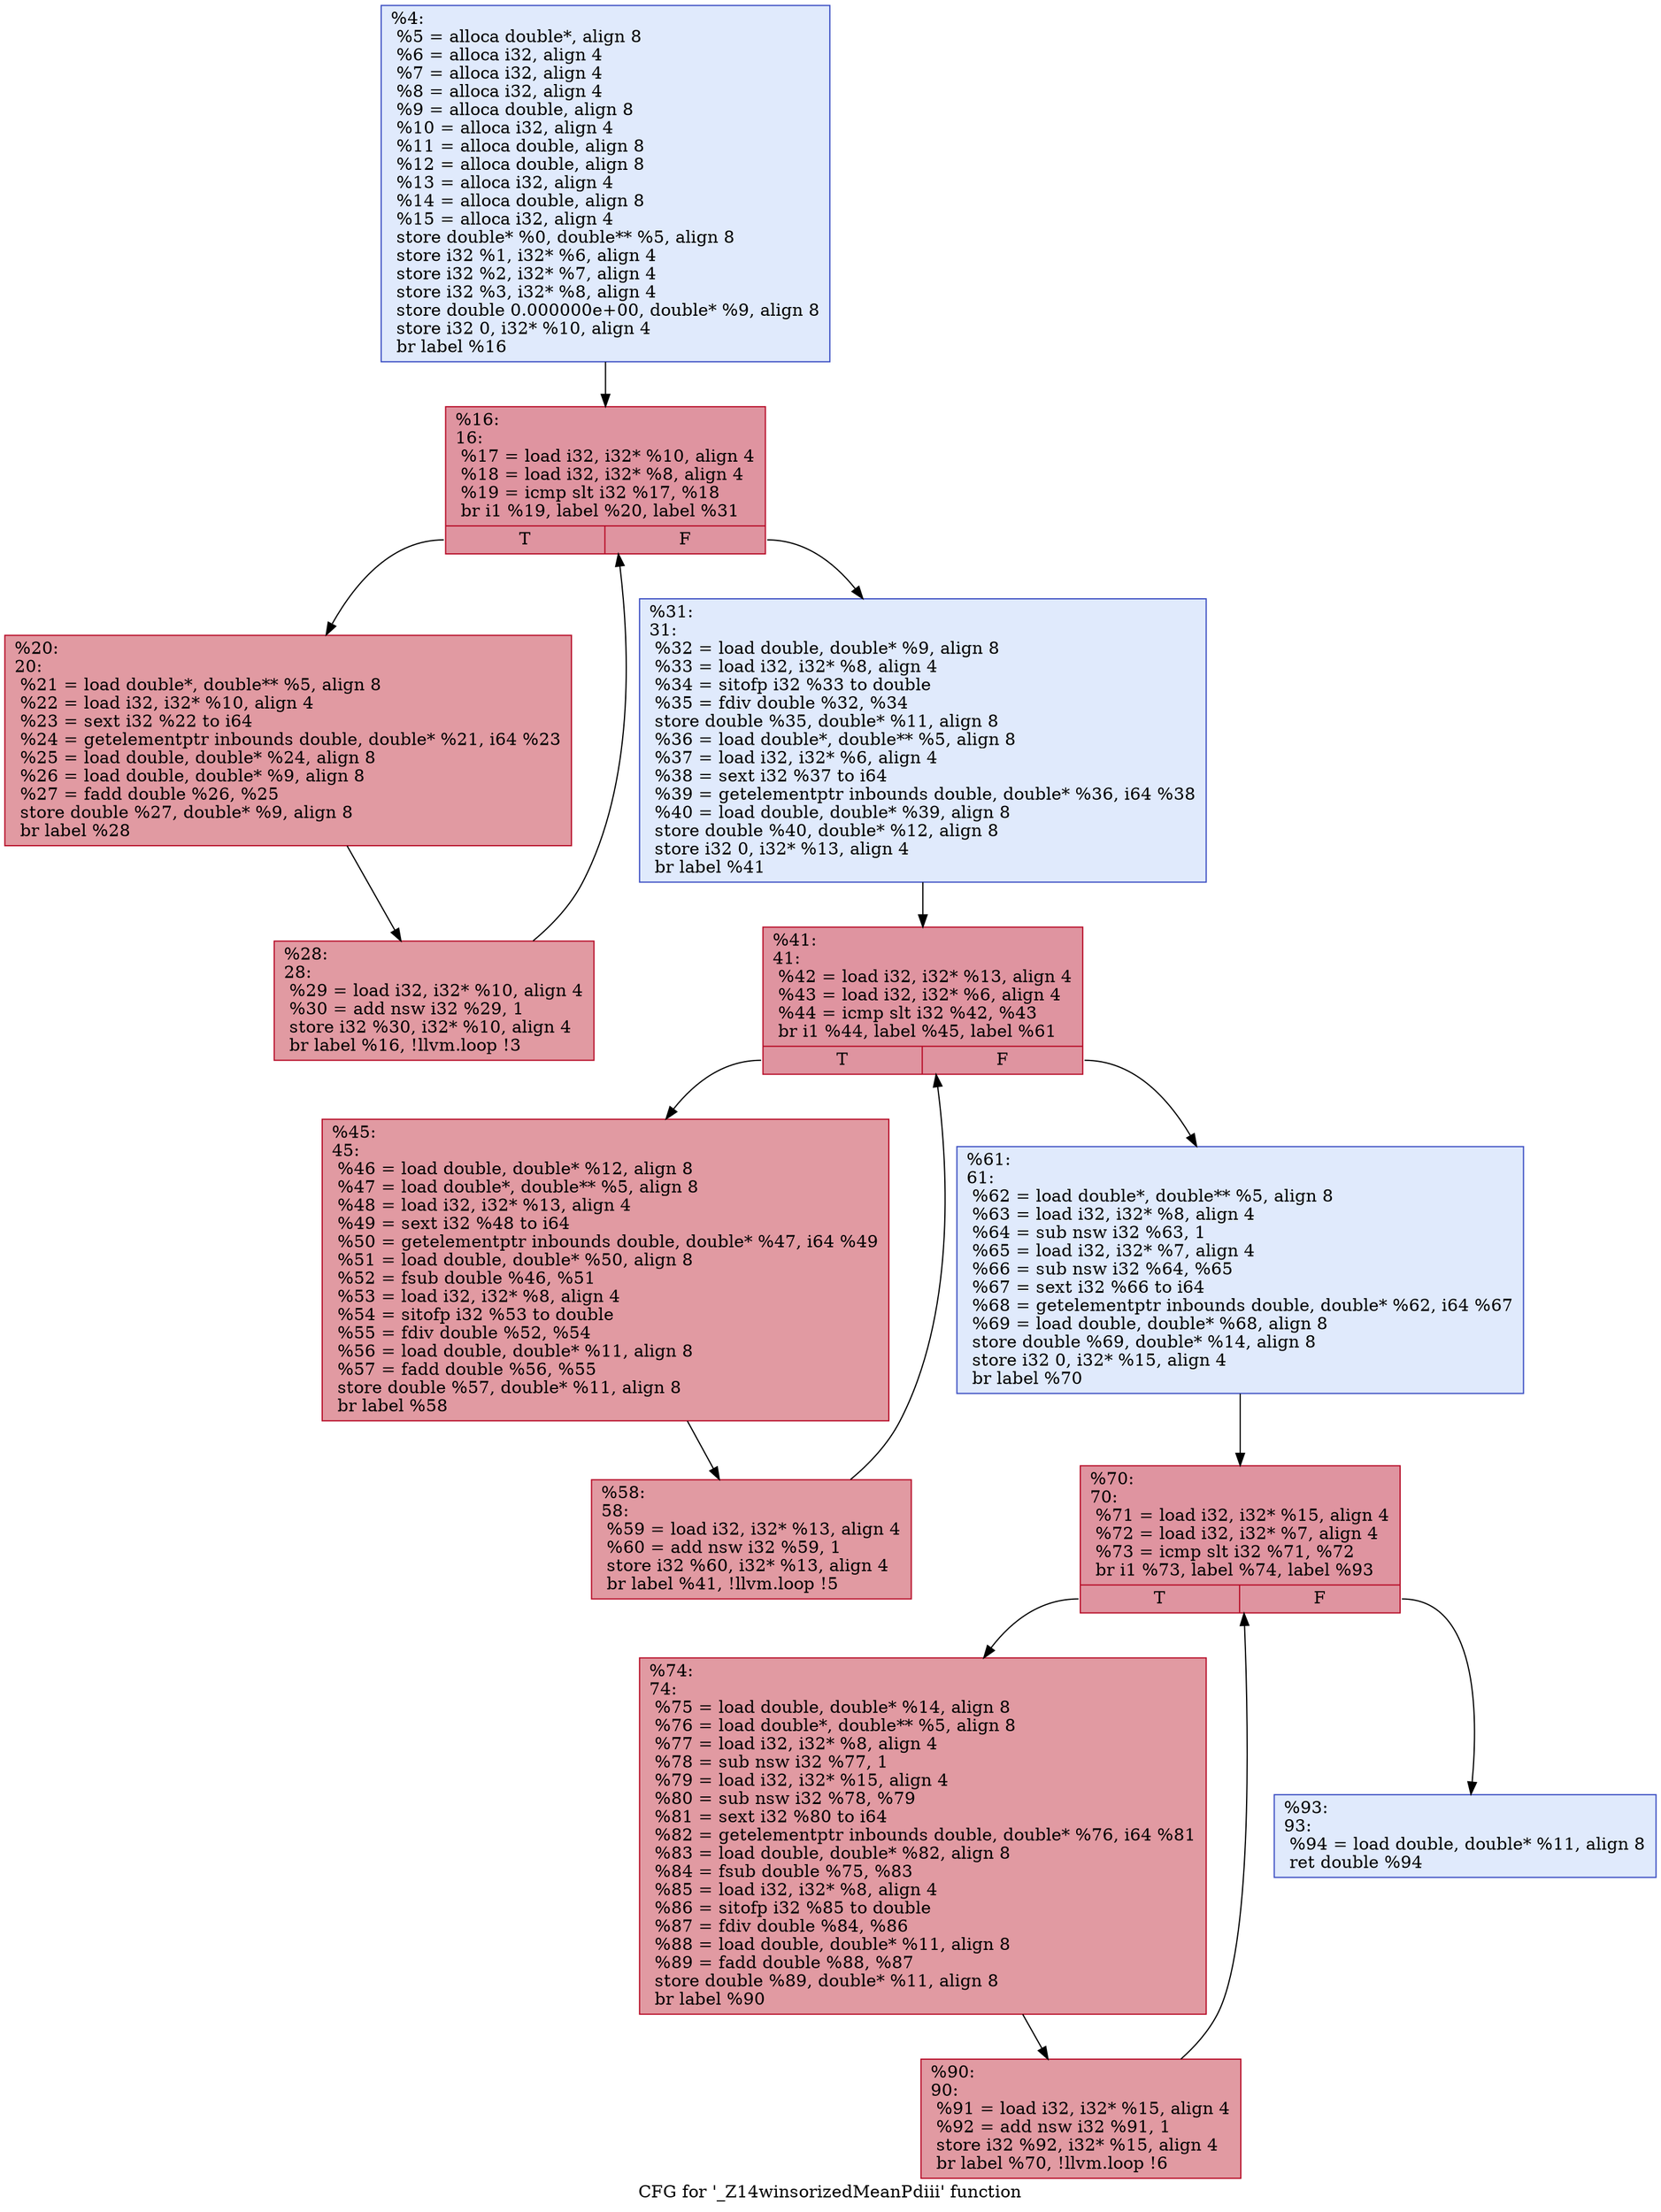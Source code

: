 digraph "CFG for '_Z14winsorizedMeanPdiii' function" {
	label="CFG for '_Z14winsorizedMeanPdiii' function";

	Node0x17b3e4208f0 [shape=record,color="#3d50c3ff", style=filled, fillcolor="#b9d0f970",label="{%4:\l  %5 = alloca double*, align 8\l  %6 = alloca i32, align 4\l  %7 = alloca i32, align 4\l  %8 = alloca i32, align 4\l  %9 = alloca double, align 8\l  %10 = alloca i32, align 4\l  %11 = alloca double, align 8\l  %12 = alloca double, align 8\l  %13 = alloca i32, align 4\l  %14 = alloca double, align 8\l  %15 = alloca i32, align 4\l  store double* %0, double** %5, align 8\l  store i32 %1, i32* %6, align 4\l  store i32 %2, i32* %7, align 4\l  store i32 %3, i32* %8, align 4\l  store double 0.000000e+00, double* %9, align 8\l  store i32 0, i32* %10, align 4\l  br label %16\l}"];
	Node0x17b3e4208f0 -> Node0x17b3e420df0;
	Node0x17b3e420df0 [shape=record,color="#b70d28ff", style=filled, fillcolor="#b70d2870",label="{%16:\l16:                                               \l  %17 = load i32, i32* %10, align 4\l  %18 = load i32, i32* %8, align 4\l  %19 = icmp slt i32 %17, %18\l  br i1 %19, label %20, label %31\l|{<s0>T|<s1>F}}"];
	Node0x17b3e420df0:s0 -> Node0x17b3e421070;
	Node0x17b3e420df0:s1 -> Node0x17b3e420ad0;
	Node0x17b3e421070 [shape=record,color="#b70d28ff", style=filled, fillcolor="#bb1b2c70",label="{%20:\l20:                                               \l  %21 = load double*, double** %5, align 8\l  %22 = load i32, i32* %10, align 4\l  %23 = sext i32 %22 to i64\l  %24 = getelementptr inbounds double, double* %21, i64 %23\l  %25 = load double, double* %24, align 8\l  %26 = load double, double* %9, align 8\l  %27 = fadd double %26, %25\l  store double %27, double* %9, align 8\l  br label %28\l}"];
	Node0x17b3e421070 -> Node0x17b3e4219d0;
	Node0x17b3e4219d0 [shape=record,color="#b70d28ff", style=filled, fillcolor="#bb1b2c70",label="{%28:\l28:                                               \l  %29 = load i32, i32* %10, align 4\l  %30 = add nsw i32 %29, 1\l  store i32 %30, i32* %10, align 4\l  br label %16, !llvm.loop !3\l}"];
	Node0x17b3e4219d0 -> Node0x17b3e420df0;
	Node0x17b3e420ad0 [shape=record,color="#3d50c3ff", style=filled, fillcolor="#b9d0f970",label="{%31:\l31:                                               \l  %32 = load double, double* %9, align 8\l  %33 = load i32, i32* %8, align 4\l  %34 = sitofp i32 %33 to double\l  %35 = fdiv double %32, %34\l  store double %35, double* %11, align 8\l  %36 = load double*, double** %5, align 8\l  %37 = load i32, i32* %6, align 4\l  %38 = sext i32 %37 to i64\l  %39 = getelementptr inbounds double, double* %36, i64 %38\l  %40 = load double, double* %39, align 8\l  store double %40, double* %12, align 8\l  store i32 0, i32* %13, align 4\l  br label %41\l}"];
	Node0x17b3e420ad0 -> Node0x17b3e4213e0;
	Node0x17b3e4213e0 [shape=record,color="#b70d28ff", style=filled, fillcolor="#b70d2870",label="{%41:\l41:                                               \l  %42 = load i32, i32* %13, align 4\l  %43 = load i32, i32* %6, align 4\l  %44 = icmp slt i32 %42, %43\l  br i1 %44, label %45, label %61\l|{<s0>T|<s1>F}}"];
	Node0x17b3e4213e0:s0 -> Node0x17b3e421250;
	Node0x17b3e4213e0:s1 -> Node0x17b3e421840;
	Node0x17b3e421250 [shape=record,color="#b70d28ff", style=filled, fillcolor="#bb1b2c70",label="{%45:\l45:                                               \l  %46 = load double, double* %12, align 8\l  %47 = load double*, double** %5, align 8\l  %48 = load i32, i32* %13, align 4\l  %49 = sext i32 %48 to i64\l  %50 = getelementptr inbounds double, double* %47, i64 %49\l  %51 = load double, double* %50, align 8\l  %52 = fsub double %46, %51\l  %53 = load i32, i32* %8, align 4\l  %54 = sitofp i32 %53 to double\l  %55 = fdiv double %52, %54\l  %56 = load double, double* %11, align 8\l  %57 = fadd double %56, %55\l  store double %57, double* %11, align 8\l  br label %58\l}"];
	Node0x17b3e421250 -> Node0x17b3e420b20;
	Node0x17b3e420b20 [shape=record,color="#b70d28ff", style=filled, fillcolor="#bb1b2c70",label="{%58:\l58:                                               \l  %59 = load i32, i32* %13, align 4\l  %60 = add nsw i32 %59, 1\l  store i32 %60, i32* %13, align 4\l  br label %41, !llvm.loop !5\l}"];
	Node0x17b3e420b20 -> Node0x17b3e4213e0;
	Node0x17b3e421840 [shape=record,color="#3d50c3ff", style=filled, fillcolor="#b9d0f970",label="{%61:\l61:                                               \l  %62 = load double*, double** %5, align 8\l  %63 = load i32, i32* %8, align 4\l  %64 = sub nsw i32 %63, 1\l  %65 = load i32, i32* %7, align 4\l  %66 = sub nsw i32 %64, %65\l  %67 = sext i32 %66 to i64\l  %68 = getelementptr inbounds double, double* %62, i64 %67\l  %69 = load double, double* %68, align 8\l  store double %69, double* %14, align 8\l  store i32 0, i32* %15, align 4\l  br label %70\l}"];
	Node0x17b3e421840 -> Node0x17b3e421a70;
	Node0x17b3e421a70 [shape=record,color="#b70d28ff", style=filled, fillcolor="#b70d2870",label="{%70:\l70:                                               \l  %71 = load i32, i32* %15, align 4\l  %72 = load i32, i32* %7, align 4\l  %73 = icmp slt i32 %71, %72\l  br i1 %73, label %74, label %93\l|{<s0>T|<s1>F}}"];
	Node0x17b3e421a70:s0 -> Node0x17b3e420f30;
	Node0x17b3e421a70:s1 -> Node0x17b3e420b70;
	Node0x17b3e420f30 [shape=record,color="#b70d28ff", style=filled, fillcolor="#bb1b2c70",label="{%74:\l74:                                               \l  %75 = load double, double* %14, align 8\l  %76 = load double*, double** %5, align 8\l  %77 = load i32, i32* %8, align 4\l  %78 = sub nsw i32 %77, 1\l  %79 = load i32, i32* %15, align 4\l  %80 = sub nsw i32 %78, %79\l  %81 = sext i32 %80 to i64\l  %82 = getelementptr inbounds double, double* %76, i64 %81\l  %83 = load double, double* %82, align 8\l  %84 = fsub double %75, %83\l  %85 = load i32, i32* %8, align 4\l  %86 = sitofp i32 %85 to double\l  %87 = fdiv double %84, %86\l  %88 = load double, double* %11, align 8\l  %89 = fadd double %88, %87\l  store double %89, double* %11, align 8\l  br label %90\l}"];
	Node0x17b3e420f30 -> Node0x17b3e420bc0;
	Node0x17b3e420bc0 [shape=record,color="#b70d28ff", style=filled, fillcolor="#bb1b2c70",label="{%90:\l90:                                               \l  %91 = load i32, i32* %15, align 4\l  %92 = add nsw i32 %91, 1\l  store i32 %92, i32* %15, align 4\l  br label %70, !llvm.loop !6\l}"];
	Node0x17b3e420bc0 -> Node0x17b3e421a70;
	Node0x17b3e420b70 [shape=record,color="#3d50c3ff", style=filled, fillcolor="#b9d0f970",label="{%93:\l93:                                               \l  %94 = load double, double* %11, align 8\l  ret double %94\l}"];
}

